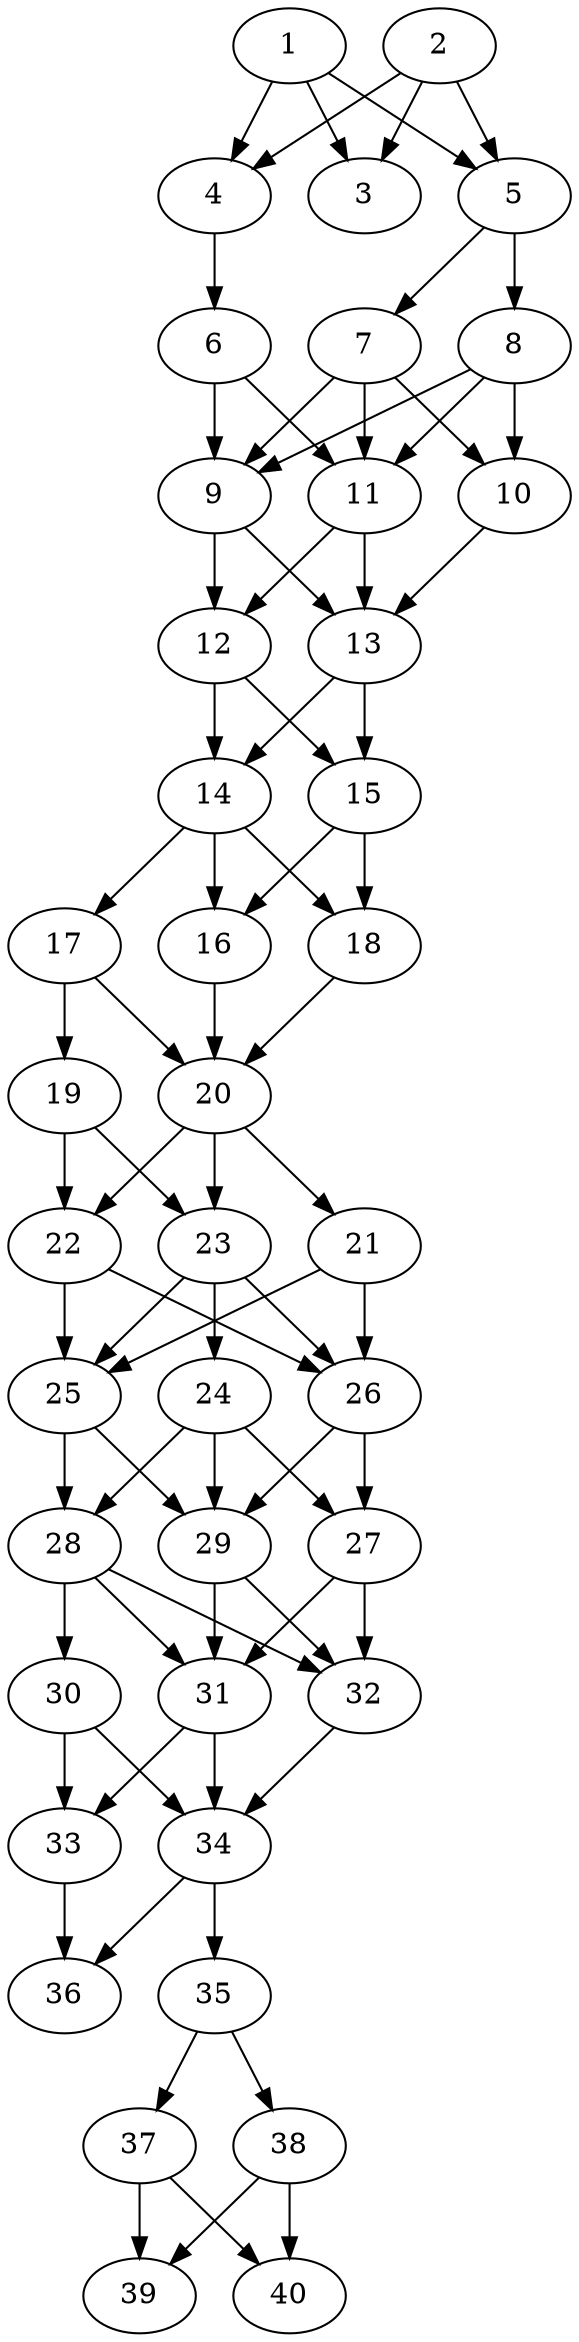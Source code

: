// DAG automatically generated by daggen at Thu Oct  3 14:06:48 2019
// ./daggen --dot -n 40 --ccr 0.3 --fat 0.3 --regular 0.9 --density 0.9 --mindata 5242880 --maxdata 52428800 
digraph G {
  1 [size="33122987", alpha="0.18", expect_size="9936896"] 
  1 -> 3 [size ="9936896"]
  1 -> 4 [size ="9936896"]
  1 -> 5 [size ="9936896"]
  2 [size="60825600", alpha="0.19", expect_size="18247680"] 
  2 -> 3 [size ="18247680"]
  2 -> 4 [size ="18247680"]
  2 -> 5 [size ="18247680"]
  3 [size="49257813", alpha="0.12", expect_size="14777344"] 
  4 [size="103454720", alpha="0.06", expect_size="31036416"] 
  4 -> 6 [size ="31036416"]
  5 [size="100160853", alpha="0.08", expect_size="30048256"] 
  5 -> 7 [size ="30048256"]
  5 -> 8 [size ="30048256"]
  6 [size="110260907", alpha="0.04", expect_size="33078272"] 
  6 -> 9 [size ="33078272"]
  6 -> 11 [size ="33078272"]
  7 [size="70147413", alpha="0.11", expect_size="21044224"] 
  7 -> 9 [size ="21044224"]
  7 -> 10 [size ="21044224"]
  7 -> 11 [size ="21044224"]
  8 [size="26275840", alpha="0.05", expect_size="7882752"] 
  8 -> 9 [size ="7882752"]
  8 -> 10 [size ="7882752"]
  8 -> 11 [size ="7882752"]
  9 [size="164143787", alpha="0.01", expect_size="49243136"] 
  9 -> 12 [size ="49243136"]
  9 -> 13 [size ="49243136"]
  10 [size="76130987", alpha="0.04", expect_size="22839296"] 
  10 -> 13 [size ="22839296"]
  11 [size="171072853", alpha="0.20", expect_size="51321856"] 
  11 -> 12 [size ="51321856"]
  11 -> 13 [size ="51321856"]
  12 [size="158286507", alpha="0.10", expect_size="47485952"] 
  12 -> 14 [size ="47485952"]
  12 -> 15 [size ="47485952"]
  13 [size="149445973", alpha="0.08", expect_size="44833792"] 
  13 -> 14 [size ="44833792"]
  13 -> 15 [size ="44833792"]
  14 [size="87391573", alpha="0.03", expect_size="26217472"] 
  14 -> 16 [size ="26217472"]
  14 -> 17 [size ="26217472"]
  14 -> 18 [size ="26217472"]
  15 [size="132522667", alpha="0.15", expect_size="39756800"] 
  15 -> 16 [size ="39756800"]
  15 -> 18 [size ="39756800"]
  16 [size="39918933", alpha="0.03", expect_size="11975680"] 
  16 -> 20 [size ="11975680"]
  17 [size="69464747", alpha="0.11", expect_size="20839424"] 
  17 -> 19 [size ="20839424"]
  17 -> 20 [size ="20839424"]
  18 [size="158259200", alpha="0.03", expect_size="47477760"] 
  18 -> 20 [size ="47477760"]
  19 [size="44182187", alpha="0.09", expect_size="13254656"] 
  19 -> 22 [size ="13254656"]
  19 -> 23 [size ="13254656"]
  20 [size="48237227", alpha="0.16", expect_size="14471168"] 
  20 -> 21 [size ="14471168"]
  20 -> 22 [size ="14471168"]
  20 -> 23 [size ="14471168"]
  21 [size="78967467", alpha="0.06", expect_size="23690240"] 
  21 -> 25 [size ="23690240"]
  21 -> 26 [size ="23690240"]
  22 [size="75673600", alpha="0.01", expect_size="22702080"] 
  22 -> 25 [size ="22702080"]
  22 -> 26 [size ="22702080"]
  23 [size="153736533", alpha="0.20", expect_size="46120960"] 
  23 -> 24 [size ="46120960"]
  23 -> 25 [size ="46120960"]
  23 -> 26 [size ="46120960"]
  24 [size="56016213", alpha="0.10", expect_size="16804864"] 
  24 -> 27 [size ="16804864"]
  24 -> 28 [size ="16804864"]
  24 -> 29 [size ="16804864"]
  25 [size="81510400", alpha="0.10", expect_size="24453120"] 
  25 -> 28 [size ="24453120"]
  25 -> 29 [size ="24453120"]
  26 [size="40154453", alpha="0.03", expect_size="12046336"] 
  26 -> 27 [size ="12046336"]
  26 -> 29 [size ="12046336"]
  27 [size="60381867", alpha="0.02", expect_size="18114560"] 
  27 -> 31 [size ="18114560"]
  27 -> 32 [size ="18114560"]
  28 [size="143530667", alpha="0.02", expect_size="43059200"] 
  28 -> 30 [size ="43059200"]
  28 -> 31 [size ="43059200"]
  28 -> 32 [size ="43059200"]
  29 [size="167379627", alpha="0.01", expect_size="50213888"] 
  29 -> 31 [size ="50213888"]
  29 -> 32 [size ="50213888"]
  30 [size="77636267", alpha="0.07", expect_size="23290880"] 
  30 -> 33 [size ="23290880"]
  30 -> 34 [size ="23290880"]
  31 [size="47216640", alpha="0.13", expect_size="14164992"] 
  31 -> 33 [size ="14164992"]
  31 -> 34 [size ="14164992"]
  32 [size="91760640", alpha="0.16", expect_size="27528192"] 
  32 -> 34 [size ="27528192"]
  33 [size="97341440", alpha="0.17", expect_size="29202432"] 
  33 -> 36 [size ="29202432"]
  34 [size="95733760", alpha="0.06", expect_size="28720128"] 
  34 -> 35 [size ="28720128"]
  34 -> 36 [size ="28720128"]
  35 [size="172922880", alpha="0.10", expect_size="51876864"] 
  35 -> 37 [size ="51876864"]
  35 -> 38 [size ="51876864"]
  36 [size="97020587", alpha="0.17", expect_size="29106176"] 
  37 [size="118101333", alpha="0.11", expect_size="35430400"] 
  37 -> 39 [size ="35430400"]
  37 -> 40 [size ="35430400"]
  38 [size="131546453", alpha="0.02", expect_size="39463936"] 
  38 -> 39 [size ="39463936"]
  38 -> 40 [size ="39463936"]
  39 [size="146165760", alpha="0.17", expect_size="43849728"] 
  40 [size="151333547", alpha="0.15", expect_size="45400064"] 
}

